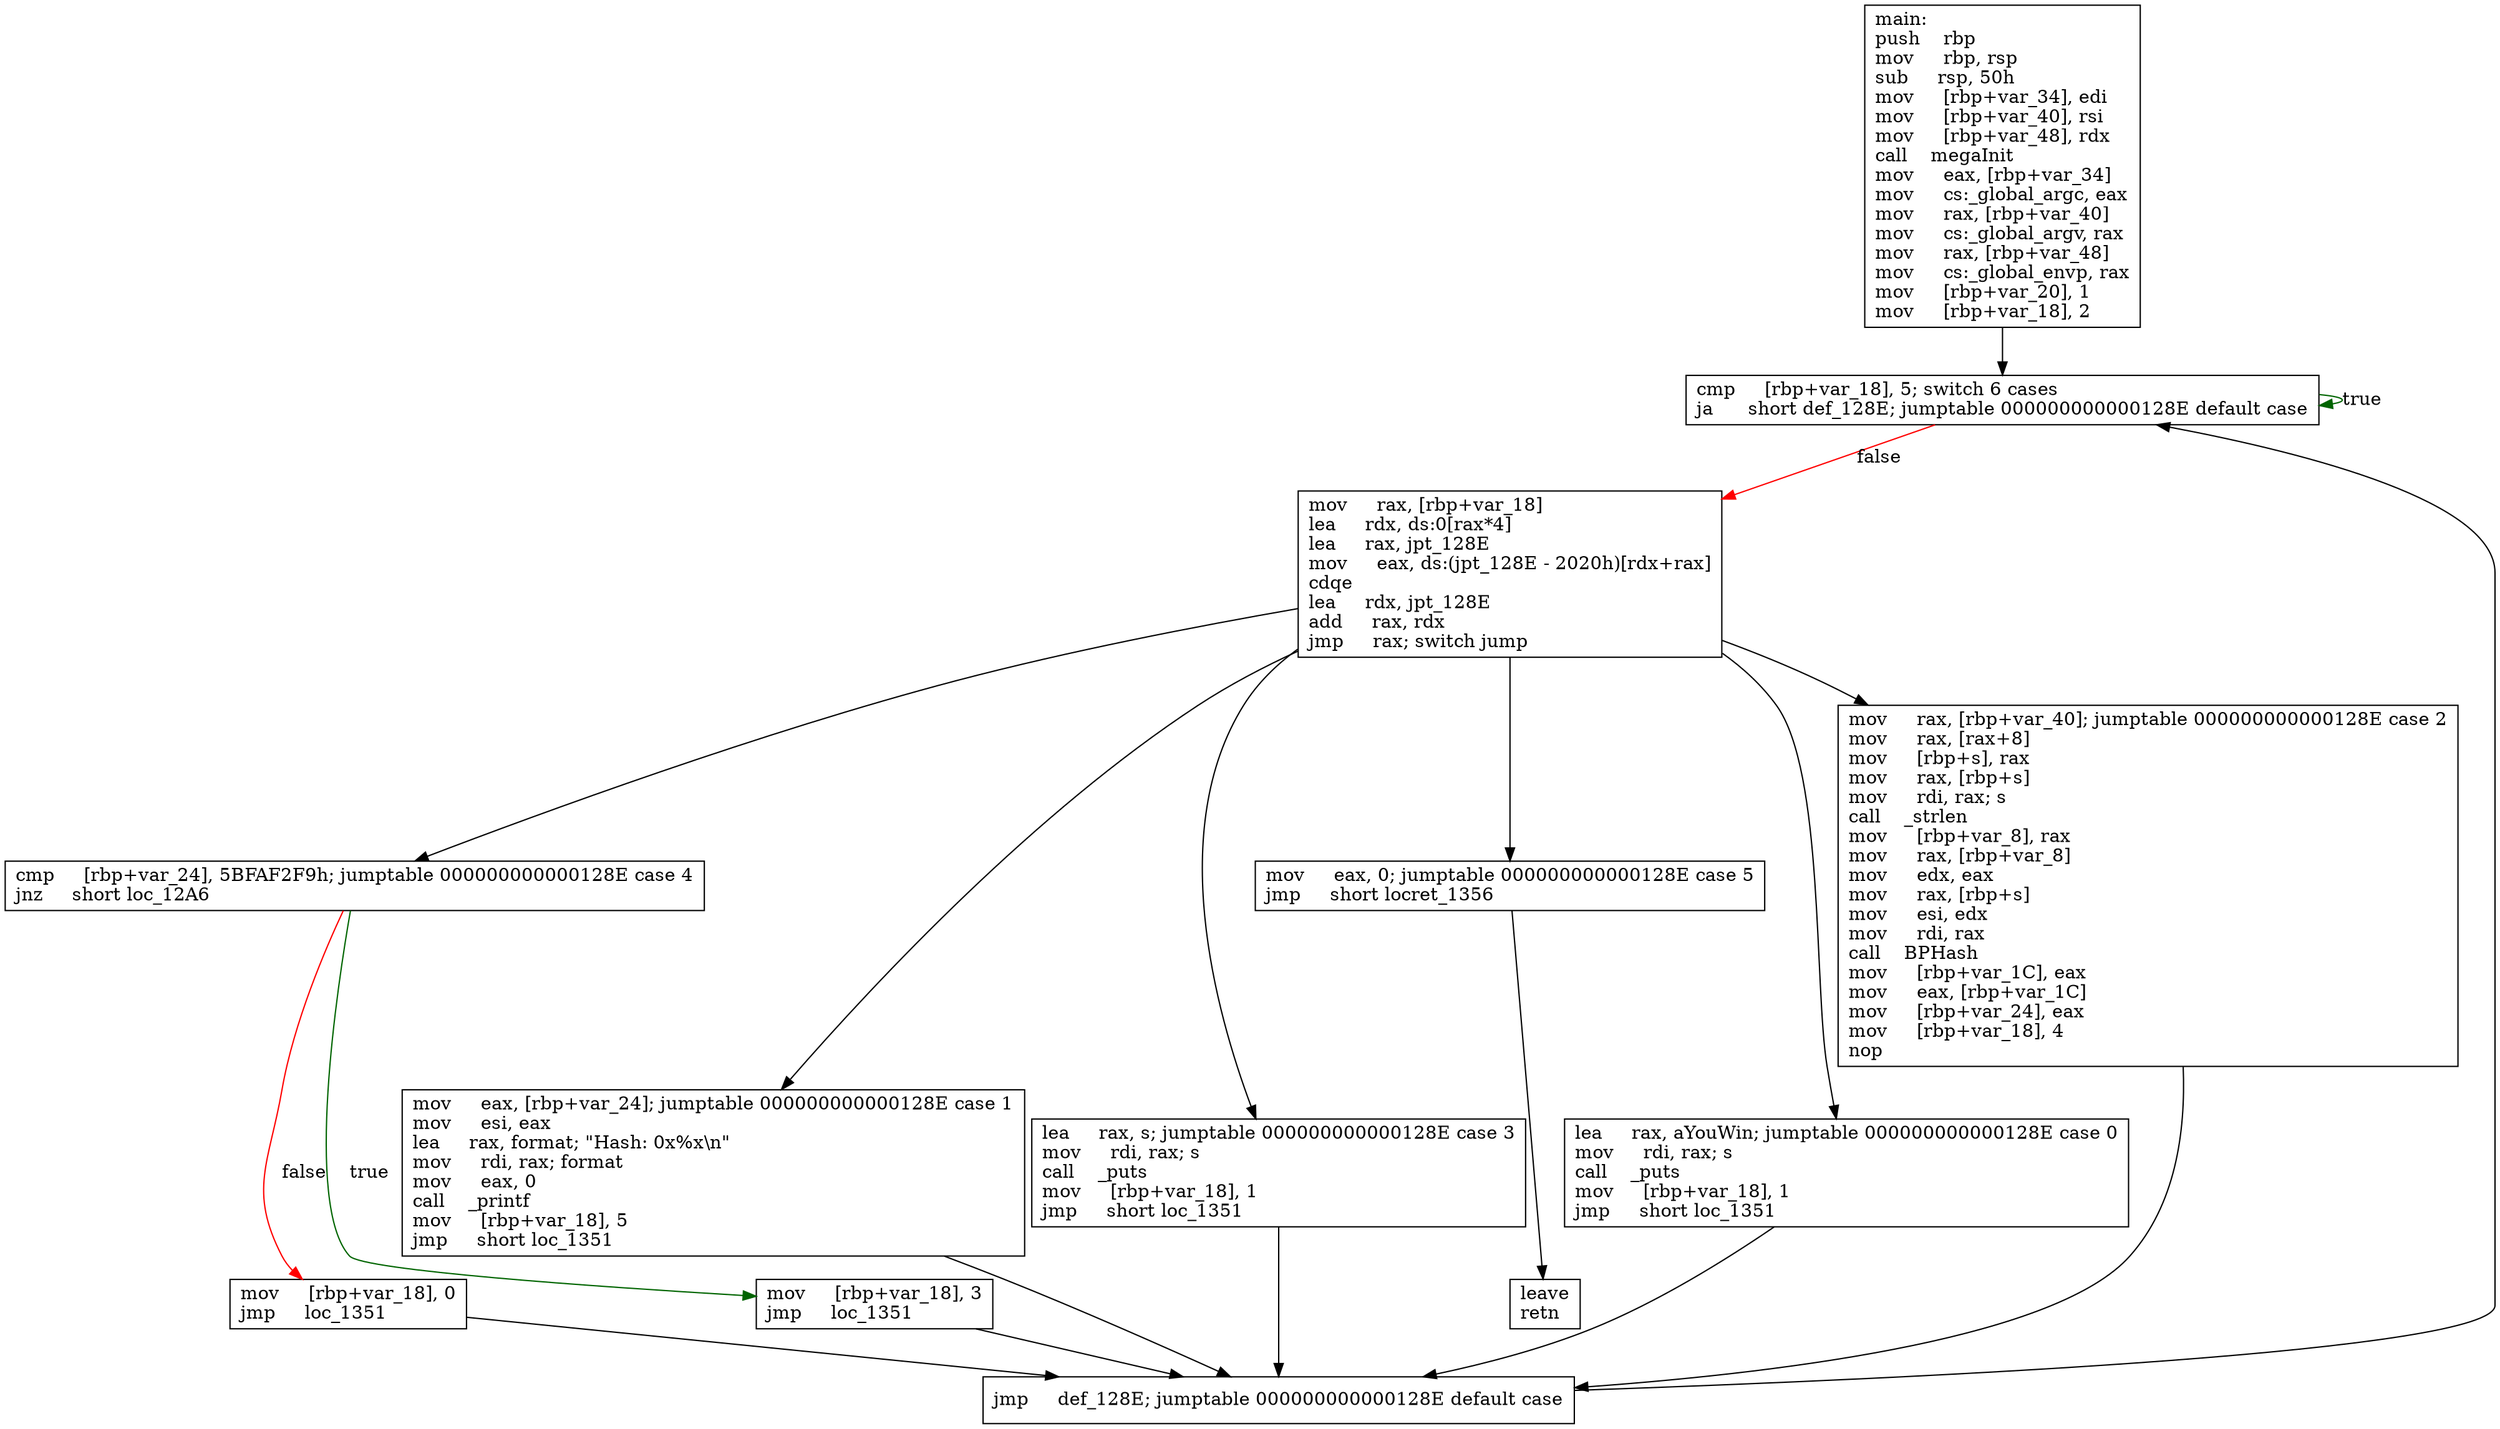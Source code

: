 digraph "main" {
	graph [
	];
	node [
		shape = "box"
	];
	edge [
	];
	"0" [
		label = "main:\lpush    rbp\lmov     rbp, rsp\lsub     rsp, 50h\lmov     [rbp+var_34], edi\lmov     [rbp+var_40], rsi\lmov     [rbp+var_48], rdx\lcall    megaInit\lmov     eax, [rbp+var_34]\lmov     cs:_global_argc, eax\lmov     rax, [rbp+var_40]\lmov     cs:_global_argv, rax\lmov     rax, [rbp+var_48]\lmov     cs:_global_envp, rax\lmov     [rbp+var_20], 1\lmov     [rbp+var_18], 2\l"
	];
	"1" [
		label = "cmp     [rbp+var_18], 5; switch 6 cases\lja      short def_128E; jumptable 000000000000128E default case\l"
	];
	"2" [
		label = "mov     rax, [rbp+var_18]\llea     rdx, ds:0[rax*4]\llea     rax, jpt_128E\lmov     eax, ds:(jpt_128E - 2020h)[rdx+rax]\lcdqe\llea     rdx, jpt_128E\ladd     rax, rdx\ljmp     rax; switch jump\l"
	];
	"3" [
		label = "cmp     [rbp+var_24], 5BFAF2F9h; jumptable 000000000000128E case 4\ljnz     short loc_12A6\l"
	];
	"4" [
		label = "mov     [rbp+var_18], 0\ljmp     loc_1351\l"
	];
	"5" [
		label = "mov     [rbp+var_18], 3\ljmp     loc_1351\l"
	];
	"6" [
		label = "mov     eax, [rbp+var_24]; jumptable 000000000000128E case 1\lmov     esi, eax\llea     rax, format; \"Hash: 0x%x\\n\"\lmov     rdi, rax; format\lmov     eax, 0\lcall    _printf\lmov     [rbp+var_18], 5\ljmp     short loc_1351\l"
	];
	"7" [
		label = "lea     rax, s; jumptable 000000000000128E case 3\lmov     rdi, rax; s\lcall    _puts\lmov     [rbp+var_18], 1\ljmp     short loc_1351\l"
	];
	"8" [
		label = "mov     eax, 0; jumptable 000000000000128E case 5\ljmp     short locret_1356\l"
	];
	"9" [
		label = "lea     rax, aYouWin; jumptable 000000000000128E case 0\lmov     rdi, rax; s\lcall    _puts\lmov     [rbp+var_18], 1\ljmp     short loc_1351\l"
	];
	"10" [
		label = "mov     rax, [rbp+var_40]; jumptable 000000000000128E case 2\lmov     rax, [rax+8]\lmov     [rbp+s], rax\lmov     rax, [rbp+s]\lmov     rdi, rax; s\lcall    _strlen\lmov     [rbp+var_8], rax\lmov     rax, [rbp+var_8]\lmov     edx, eax\lmov     rax, [rbp+s]\lmov     esi, edx\lmov     rdi, rax\lcall    BPHash\lmov     [rbp+var_1C], eax\lmov     eax, [rbp+var_1C]\lmov     [rbp+var_24], eax\lmov     [rbp+var_18], 4\lnop\l"
	];
	"11" [
		label = "jmp     def_128E; jumptable 000000000000128E default case\l"
	];
	"12" [
		label = "leave\lretn\l"
	];
// node 0
	"0" -> "1" [ ];
// node 1
	"1" -> "2" [ label = "false", color = red ];
	"1" -> "1" [ label = "true", color = darkgreen ];
// node 2
	"2" -> "3" [ ];
	"2" -> "6" [ ];
	"2" -> "7" [ ];
	"2" -> "8" [ ];
	"2" -> "9" [ ];
	"2" -> "10" [ ];
// node 3
	"3" -> "4" [ label = "false", color = red ];
	"3" -> "5" [ label = "true", color = darkgreen ];
// node 4
	"4" -> "11" [ ];
// node 5
	"5" -> "11" [ ];
// node 6
	"6" -> "11" [ ];
// node 7
	"7" -> "11" [ ];
// node 8
	"8" -> "12" [ ];
// node 9
	"9" -> "11" [ ];
// node 10
	"10" -> "11" [ ];
// node 11
	"11" -> "1" [ ];
// node 12
}
